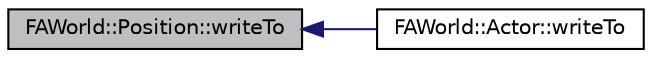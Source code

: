 digraph G
{
  edge [fontname="Helvetica",fontsize="10",labelfontname="Helvetica",labelfontsize="10"];
  node [fontname="Helvetica",fontsize="10",shape=record];
  rankdir="LR";
  Node1 [label="FAWorld::Position::writeTo",height=0.2,width=0.4,color="black", fillcolor="grey75", style="filled" fontcolor="black"];
  Node1 -> Node2 [dir="back",color="midnightblue",fontsize="10",style="solid",fontname="Helvetica"];
  Node2 [label="FAWorld::Actor::writeTo",height=0.2,width=0.4,color="black", fillcolor="white", style="filled",URL="$class_f_a_world_1_1_actor.html#a80e0c4fe4a1dc980a57b9da694cd2362",tooltip="Write object to packet. startWriting() must be called before this function."];
}
